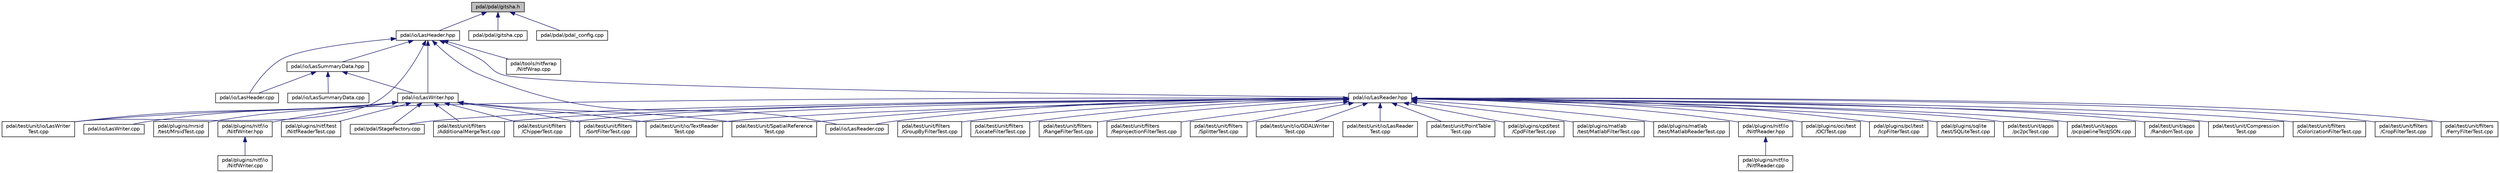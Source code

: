 digraph "pdal/pdal/gitsha.h"
{
  edge [fontname="Helvetica",fontsize="10",labelfontname="Helvetica",labelfontsize="10"];
  node [fontname="Helvetica",fontsize="10",shape=record];
  Node1 [label="pdal/pdal/gitsha.h",height=0.2,width=0.4,color="black", fillcolor="grey75", style="filled", fontcolor="black"];
  Node1 -> Node2 [dir="back",color="midnightblue",fontsize="10",style="solid",fontname="Helvetica"];
  Node2 [label="pdal/io/LasHeader.hpp",height=0.2,width=0.4,color="black", fillcolor="white", style="filled",URL="$LasHeader_8hpp.html"];
  Node2 -> Node3 [dir="back",color="midnightblue",fontsize="10",style="solid",fontname="Helvetica"];
  Node3 [label="pdal/io/LasHeader.cpp",height=0.2,width=0.4,color="black", fillcolor="white", style="filled",URL="$LasHeader_8cpp.html"];
  Node2 -> Node4 [dir="back",color="midnightblue",fontsize="10",style="solid",fontname="Helvetica"];
  Node4 [label="pdal/io/LasSummaryData.hpp",height=0.2,width=0.4,color="black", fillcolor="white", style="filled",URL="$LasSummaryData_8hpp.html"];
  Node4 -> Node3 [dir="back",color="midnightblue",fontsize="10",style="solid",fontname="Helvetica"];
  Node4 -> Node5 [dir="back",color="midnightblue",fontsize="10",style="solid",fontname="Helvetica"];
  Node5 [label="pdal/io/LasSummaryData.cpp",height=0.2,width=0.4,color="black", fillcolor="white", style="filled",URL="$LasSummaryData_8cpp.html"];
  Node4 -> Node6 [dir="back",color="midnightblue",fontsize="10",style="solid",fontname="Helvetica"];
  Node6 [label="pdal/io/LasWriter.hpp",height=0.2,width=0.4,color="black", fillcolor="white", style="filled",URL="$LasWriter_8hpp.html"];
  Node6 -> Node7 [dir="back",color="midnightblue",fontsize="10",style="solid",fontname="Helvetica"];
  Node7 [label="pdal/io/LasWriter.cpp",height=0.2,width=0.4,color="black", fillcolor="white", style="filled",URL="$LasWriter_8cpp.html"];
  Node6 -> Node8 [dir="back",color="midnightblue",fontsize="10",style="solid",fontname="Helvetica"];
  Node8 [label="pdal/pdal/StageFactory.cpp",height=0.2,width=0.4,color="black", fillcolor="white", style="filled",URL="$StageFactory_8cpp.html"];
  Node6 -> Node9 [dir="back",color="midnightblue",fontsize="10",style="solid",fontname="Helvetica"];
  Node9 [label="pdal/plugins/mrsid\l/test/MrsidTest.cpp",height=0.2,width=0.4,color="black", fillcolor="white", style="filled",URL="$MrsidTest_8cpp.html"];
  Node6 -> Node10 [dir="back",color="midnightblue",fontsize="10",style="solid",fontname="Helvetica"];
  Node10 [label="pdal/plugins/nitf/io\l/NitfWriter.hpp",height=0.2,width=0.4,color="black", fillcolor="white", style="filled",URL="$NitfWriter_8hpp.html"];
  Node10 -> Node11 [dir="back",color="midnightblue",fontsize="10",style="solid",fontname="Helvetica"];
  Node11 [label="pdal/plugins/nitf/io\l/NitfWriter.cpp",height=0.2,width=0.4,color="black", fillcolor="white", style="filled",URL="$NitfWriter_8cpp.html"];
  Node6 -> Node12 [dir="back",color="midnightblue",fontsize="10",style="solid",fontname="Helvetica"];
  Node12 [label="pdal/plugins/nitf/test\l/NitfReaderTest.cpp",height=0.2,width=0.4,color="black", fillcolor="white", style="filled",URL="$NitfReaderTest_8cpp.html"];
  Node6 -> Node13 [dir="back",color="midnightblue",fontsize="10",style="solid",fontname="Helvetica"];
  Node13 [label="pdal/test/unit/filters\l/AdditionalMergeTest.cpp",height=0.2,width=0.4,color="black", fillcolor="white", style="filled",URL="$AdditionalMergeTest_8cpp.html"];
  Node6 -> Node14 [dir="back",color="midnightblue",fontsize="10",style="solid",fontname="Helvetica"];
  Node14 [label="pdal/test/unit/filters\l/ChipperTest.cpp",height=0.2,width=0.4,color="black", fillcolor="white", style="filled",URL="$ChipperTest_8cpp.html"];
  Node6 -> Node15 [dir="back",color="midnightblue",fontsize="10",style="solid",fontname="Helvetica"];
  Node15 [label="pdal/test/unit/filters\l/SortFilterTest.cpp",height=0.2,width=0.4,color="black", fillcolor="white", style="filled",URL="$SortFilterTest_8cpp.html"];
  Node6 -> Node16 [dir="back",color="midnightblue",fontsize="10",style="solid",fontname="Helvetica"];
  Node16 [label="pdal/test/unit/io/LasWriter\lTest.cpp",height=0.2,width=0.4,color="black", fillcolor="white", style="filled",URL="$LasWriterTest_8cpp.html"];
  Node6 -> Node17 [dir="back",color="midnightblue",fontsize="10",style="solid",fontname="Helvetica"];
  Node17 [label="pdal/test/unit/io/TextReader\lTest.cpp",height=0.2,width=0.4,color="black", fillcolor="white", style="filled",URL="$TextReaderTest_8cpp.html"];
  Node6 -> Node18 [dir="back",color="midnightblue",fontsize="10",style="solid",fontname="Helvetica"];
  Node18 [label="pdal/test/unit/SpatialReference\lTest.cpp",height=0.2,width=0.4,color="black", fillcolor="white", style="filled",URL="$SpatialReferenceTest_8cpp.html"];
  Node2 -> Node19 [dir="back",color="midnightblue",fontsize="10",style="solid",fontname="Helvetica"];
  Node19 [label="pdal/io/LasReader.hpp",height=0.2,width=0.4,color="black", fillcolor="white", style="filled",URL="$LasReader_8hpp.html"];
  Node19 -> Node20 [dir="back",color="midnightblue",fontsize="10",style="solid",fontname="Helvetica"];
  Node20 [label="pdal/io/LasReader.cpp",height=0.2,width=0.4,color="black", fillcolor="white", style="filled",URL="$LasReader_8cpp.html"];
  Node19 -> Node8 [dir="back",color="midnightblue",fontsize="10",style="solid",fontname="Helvetica"];
  Node19 -> Node21 [dir="back",color="midnightblue",fontsize="10",style="solid",fontname="Helvetica"];
  Node21 [label="pdal/plugins/cpd/test\l/CpdFilterTest.cpp",height=0.2,width=0.4,color="black", fillcolor="white", style="filled",URL="$CpdFilterTest_8cpp.html"];
  Node19 -> Node22 [dir="back",color="midnightblue",fontsize="10",style="solid",fontname="Helvetica"];
  Node22 [label="pdal/plugins/matlab\l/test/MatlabFilterTest.cpp",height=0.2,width=0.4,color="black", fillcolor="white", style="filled",URL="$MatlabFilterTest_8cpp.html"];
  Node19 -> Node23 [dir="back",color="midnightblue",fontsize="10",style="solid",fontname="Helvetica"];
  Node23 [label="pdal/plugins/matlab\l/test/MatlabReaderTest.cpp",height=0.2,width=0.4,color="black", fillcolor="white", style="filled",URL="$MatlabReaderTest_8cpp.html"];
  Node19 -> Node24 [dir="back",color="midnightblue",fontsize="10",style="solid",fontname="Helvetica"];
  Node24 [label="pdal/plugins/nitf/io\l/NitfReader.hpp",height=0.2,width=0.4,color="black", fillcolor="white", style="filled",URL="$NitfReader_8hpp.html"];
  Node24 -> Node25 [dir="back",color="midnightblue",fontsize="10",style="solid",fontname="Helvetica"];
  Node25 [label="pdal/plugins/nitf/io\l/NitfReader.cpp",height=0.2,width=0.4,color="black", fillcolor="white", style="filled",URL="$NitfReader_8cpp.html"];
  Node19 -> Node26 [dir="back",color="midnightblue",fontsize="10",style="solid",fontname="Helvetica"];
  Node26 [label="pdal/plugins/oci/test\l/OCITest.cpp",height=0.2,width=0.4,color="black", fillcolor="white", style="filled",URL="$OCITest_8cpp.html"];
  Node19 -> Node27 [dir="back",color="midnightblue",fontsize="10",style="solid",fontname="Helvetica"];
  Node27 [label="pdal/plugins/pcl/test\l/IcpFilterTest.cpp",height=0.2,width=0.4,color="black", fillcolor="white", style="filled",URL="$IcpFilterTest_8cpp.html"];
  Node19 -> Node28 [dir="back",color="midnightblue",fontsize="10",style="solid",fontname="Helvetica"];
  Node28 [label="pdal/plugins/sqlite\l/test/SQLiteTest.cpp",height=0.2,width=0.4,color="black", fillcolor="white", style="filled",URL="$SQLiteTest_8cpp.html"];
  Node19 -> Node29 [dir="back",color="midnightblue",fontsize="10",style="solid",fontname="Helvetica"];
  Node29 [label="pdal/test/unit/apps\l/pc2pcTest.cpp",height=0.2,width=0.4,color="black", fillcolor="white", style="filled",URL="$pc2pcTest_8cpp.html"];
  Node19 -> Node30 [dir="back",color="midnightblue",fontsize="10",style="solid",fontname="Helvetica"];
  Node30 [label="pdal/test/unit/apps\l/pcpipelineTestJSON.cpp",height=0.2,width=0.4,color="black", fillcolor="white", style="filled",URL="$pcpipelineTestJSON_8cpp.html"];
  Node19 -> Node31 [dir="back",color="midnightblue",fontsize="10",style="solid",fontname="Helvetica"];
  Node31 [label="pdal/test/unit/apps\l/RandomTest.cpp",height=0.2,width=0.4,color="black", fillcolor="white", style="filled",URL="$RandomTest_8cpp.html"];
  Node19 -> Node32 [dir="back",color="midnightblue",fontsize="10",style="solid",fontname="Helvetica"];
  Node32 [label="pdal/test/unit/Compression\lTest.cpp",height=0.2,width=0.4,color="black", fillcolor="white", style="filled",URL="$CompressionTest_8cpp.html"];
  Node19 -> Node13 [dir="back",color="midnightblue",fontsize="10",style="solid",fontname="Helvetica"];
  Node19 -> Node14 [dir="back",color="midnightblue",fontsize="10",style="solid",fontname="Helvetica"];
  Node19 -> Node33 [dir="back",color="midnightblue",fontsize="10",style="solid",fontname="Helvetica"];
  Node33 [label="pdal/test/unit/filters\l/ColorizationFilterTest.cpp",height=0.2,width=0.4,color="black", fillcolor="white", style="filled",URL="$ColorizationFilterTest_8cpp.html"];
  Node19 -> Node34 [dir="back",color="midnightblue",fontsize="10",style="solid",fontname="Helvetica"];
  Node34 [label="pdal/test/unit/filters\l/CropFilterTest.cpp",height=0.2,width=0.4,color="black", fillcolor="white", style="filled",URL="$CropFilterTest_8cpp.html"];
  Node19 -> Node35 [dir="back",color="midnightblue",fontsize="10",style="solid",fontname="Helvetica"];
  Node35 [label="pdal/test/unit/filters\l/FerryFilterTest.cpp",height=0.2,width=0.4,color="black", fillcolor="white", style="filled",URL="$FerryFilterTest_8cpp.html"];
  Node19 -> Node36 [dir="back",color="midnightblue",fontsize="10",style="solid",fontname="Helvetica"];
  Node36 [label="pdal/test/unit/filters\l/GroupByFilterTest.cpp",height=0.2,width=0.4,color="black", fillcolor="white", style="filled",URL="$GroupByFilterTest_8cpp.html"];
  Node19 -> Node37 [dir="back",color="midnightblue",fontsize="10",style="solid",fontname="Helvetica"];
  Node37 [label="pdal/test/unit/filters\l/LocateFilterTest.cpp",height=0.2,width=0.4,color="black", fillcolor="white", style="filled",URL="$LocateFilterTest_8cpp.html"];
  Node19 -> Node38 [dir="back",color="midnightblue",fontsize="10",style="solid",fontname="Helvetica"];
  Node38 [label="pdal/test/unit/filters\l/RangeFilterTest.cpp",height=0.2,width=0.4,color="black", fillcolor="white", style="filled",URL="$RangeFilterTest_8cpp.html"];
  Node19 -> Node39 [dir="back",color="midnightblue",fontsize="10",style="solid",fontname="Helvetica"];
  Node39 [label="pdal/test/unit/filters\l/ReprojectionFilterTest.cpp",height=0.2,width=0.4,color="black", fillcolor="white", style="filled",URL="$ReprojectionFilterTest_8cpp.html"];
  Node19 -> Node15 [dir="back",color="midnightblue",fontsize="10",style="solid",fontname="Helvetica"];
  Node19 -> Node40 [dir="back",color="midnightblue",fontsize="10",style="solid",fontname="Helvetica"];
  Node40 [label="pdal/test/unit/filters\l/SplitterTest.cpp",height=0.2,width=0.4,color="black", fillcolor="white", style="filled",URL="$SplitterTest_8cpp.html"];
  Node19 -> Node41 [dir="back",color="midnightblue",fontsize="10",style="solid",fontname="Helvetica"];
  Node41 [label="pdal/test/unit/io/GDALWriter\lTest.cpp",height=0.2,width=0.4,color="black", fillcolor="white", style="filled",URL="$GDALWriterTest_8cpp.html"];
  Node19 -> Node42 [dir="back",color="midnightblue",fontsize="10",style="solid",fontname="Helvetica"];
  Node42 [label="pdal/test/unit/io/LasReader\lTest.cpp",height=0.2,width=0.4,color="black", fillcolor="white", style="filled",URL="$LasReaderTest_8cpp.html"];
  Node19 -> Node16 [dir="back",color="midnightblue",fontsize="10",style="solid",fontname="Helvetica"];
  Node19 -> Node17 [dir="back",color="midnightblue",fontsize="10",style="solid",fontname="Helvetica"];
  Node19 -> Node43 [dir="back",color="midnightblue",fontsize="10",style="solid",fontname="Helvetica"];
  Node43 [label="pdal/test/unit/PointTable\lTest.cpp",height=0.2,width=0.4,color="black", fillcolor="white", style="filled",URL="$PointTableTest_8cpp.html"];
  Node19 -> Node18 [dir="back",color="midnightblue",fontsize="10",style="solid",fontname="Helvetica"];
  Node2 -> Node20 [dir="back",color="midnightblue",fontsize="10",style="solid",fontname="Helvetica"];
  Node2 -> Node6 [dir="back",color="midnightblue",fontsize="10",style="solid",fontname="Helvetica"];
  Node2 -> Node16 [dir="back",color="midnightblue",fontsize="10",style="solid",fontname="Helvetica"];
  Node2 -> Node44 [dir="back",color="midnightblue",fontsize="10",style="solid",fontname="Helvetica"];
  Node44 [label="pdal/tools/nitfwrap\l/NitfWrap.cpp",height=0.2,width=0.4,color="black", fillcolor="white", style="filled",URL="$NitfWrap_8cpp.html"];
  Node1 -> Node45 [dir="back",color="midnightblue",fontsize="10",style="solid",fontname="Helvetica"];
  Node45 [label="pdal/pdal/gitsha.cpp",height=0.2,width=0.4,color="black", fillcolor="white", style="filled",URL="$gitsha_8cpp.html"];
  Node1 -> Node46 [dir="back",color="midnightblue",fontsize="10",style="solid",fontname="Helvetica"];
  Node46 [label="pdal/pdal/pdal_config.cpp",height=0.2,width=0.4,color="black", fillcolor="white", style="filled",URL="$pdal__config_8cpp.html"];
}
